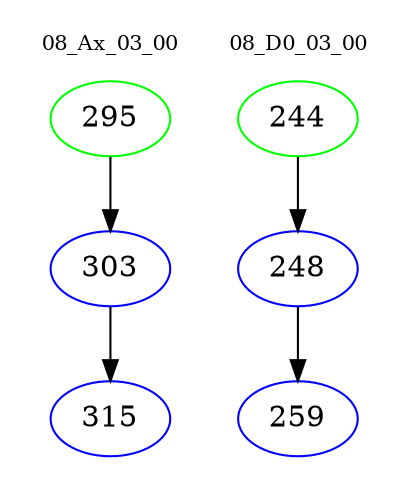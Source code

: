 digraph{
subgraph cluster_0 {
color = white
label = "08_Ax_03_00";
fontsize=10;
T0_295 [label="295", color="green"]
T0_295 -> T0_303 [color="black"]
T0_303 [label="303", color="blue"]
T0_303 -> T0_315 [color="black"]
T0_315 [label="315", color="blue"]
}
subgraph cluster_1 {
color = white
label = "08_D0_03_00";
fontsize=10;
T1_244 [label="244", color="green"]
T1_244 -> T1_248 [color="black"]
T1_248 [label="248", color="blue"]
T1_248 -> T1_259 [color="black"]
T1_259 [label="259", color="blue"]
}
}
